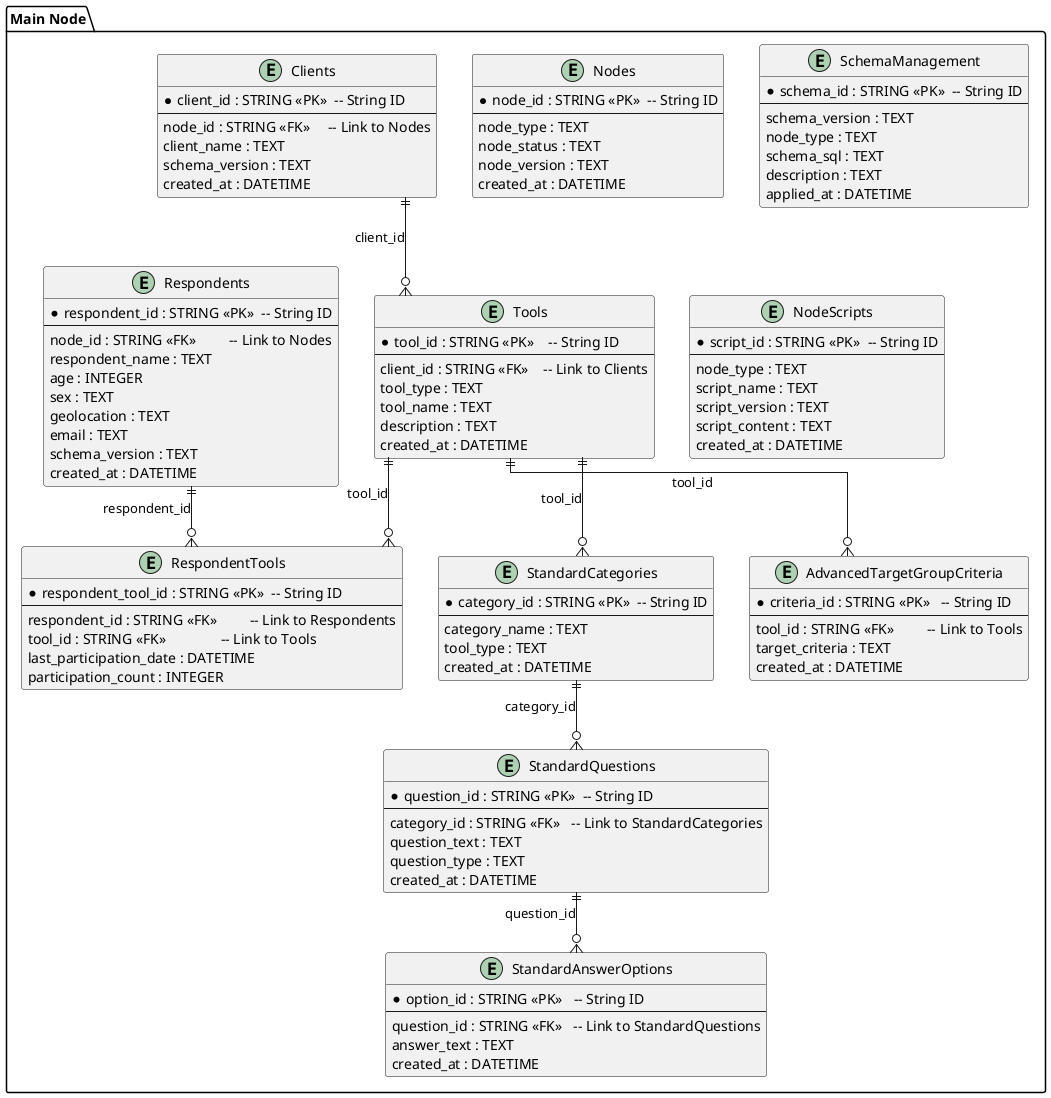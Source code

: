 @startuml
skinparam linetype ortho

package "Main Node" {
    entity "Nodes" {
        * node_id : STRING <<PK>>  -- String ID
        --
        node_type : TEXT
        node_status : TEXT
        node_version : TEXT
        created_at : DATETIME
    }

    entity "Clients" {
        * client_id : STRING <<PK>>  -- String ID
        --
        node_id : STRING <<FK>>     -- Link to Nodes
        client_name : TEXT
        schema_version : TEXT
        created_at : DATETIME
    }

    entity "Tools" {
        * tool_id : STRING <<PK>>    -- String ID
        --
        client_id : STRING <<FK>>    -- Link to Clients
        tool_type : TEXT
        tool_name : TEXT
        description : TEXT
        created_at : DATETIME
    }

    entity "StandardCategories" {
        * category_id : STRING <<PK>>  -- String ID
        --
        category_name : TEXT
        tool_type : TEXT
        created_at : DATETIME
    }

    entity "StandardQuestions" {
        * question_id : STRING <<PK>>  -- String ID
        --
        category_id : STRING <<FK>>   -- Link to StandardCategories
        question_text : TEXT
        question_type : TEXT
        created_at : DATETIME
    }

    entity "StandardAnswerOptions" {
        * option_id : STRING <<PK>>   -- String ID
        --
        question_id : STRING <<FK>>   -- Link to StandardQuestions
        answer_text : TEXT
        created_at : DATETIME
    }

    entity "AdvancedTargetGroupCriteria" {
        * criteria_id : STRING <<PK>>   -- String ID
        --
        tool_id : STRING <<FK>>         -- Link to Tools
        target_criteria : TEXT
        created_at : DATETIME
    }

    entity "Respondents" {
        * respondent_id : STRING <<PK>>  -- String ID
        --
        node_id : STRING <<FK>>         -- Link to Nodes
        respondent_name : TEXT
        age : INTEGER
        sex : TEXT
        geolocation : TEXT
        email : TEXT
        schema_version : TEXT
        created_at : DATETIME
    }

    entity "RespondentTools" {
        * respondent_tool_id : STRING <<PK>>  -- String ID
        --
        respondent_id : STRING <<FK>>         -- Link to Respondents
        tool_id : STRING <<FK>>               -- Link to Tools
        last_participation_date : DATETIME
        participation_count : INTEGER
    }

    entity "SchemaManagement" {
        * schema_id : STRING <<PK>>  -- String ID
        --
        schema_version : TEXT
        node_type : TEXT
        schema_sql : TEXT
        description : TEXT
        applied_at : DATETIME
    }

    entity "NodeScripts" {
        * script_id : STRING <<PK>>  -- String ID
        --
        node_type : TEXT
        script_name : TEXT
        script_version : TEXT
        script_content : TEXT
        created_at : DATETIME
    }
}

' Relationships between Main Node Tables
Clients ||--o{ Tools : "client_id"
Tools ||--o{ StandardCategories : "tool_id"
StandardCategories ||--o{ StandardQuestions : "category_id"
StandardQuestions ||--o{ StandardAnswerOptions : "question_id"
Tools ||--o{ AdvancedTargetGroupCriteria : "tool_id"
Respondents ||--o{ RespondentTools : "respondent_id"
Tools ||--o{ RespondentTools : "tool_id"
@enduml

